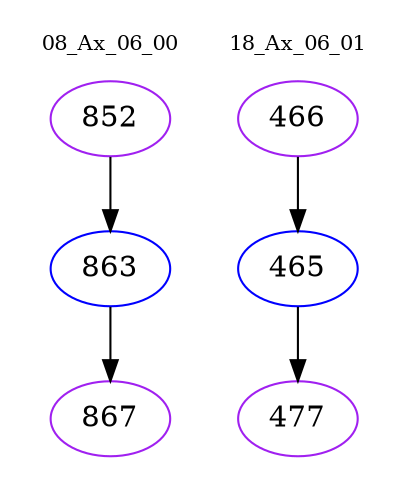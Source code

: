 digraph{
subgraph cluster_0 {
color = white
label = "08_Ax_06_00";
fontsize=10;
T0_852 [label="852", color="purple"]
T0_852 -> T0_863 [color="black"]
T0_863 [label="863", color="blue"]
T0_863 -> T0_867 [color="black"]
T0_867 [label="867", color="purple"]
}
subgraph cluster_1 {
color = white
label = "18_Ax_06_01";
fontsize=10;
T1_466 [label="466", color="purple"]
T1_466 -> T1_465 [color="black"]
T1_465 [label="465", color="blue"]
T1_465 -> T1_477 [color="black"]
T1_477 [label="477", color="purple"]
}
}
